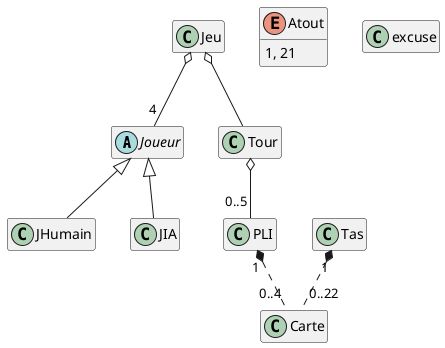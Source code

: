 @startuml

'pour cacher les attributs dans les diff class'
hide empty members

abstract class Joueur {

}

class Carte {

}

class Jeu {

}

class PLI {

}

class Tas {

}

class Tour {

}

enum Atout {
1, 21
}

class JHumain {

}

class JIA {

}

class excuse {

}


PLI "1" *.. "0..4" Carte
Tas "1" *.. "0..22" Carte

Joueur <|-- JHumain
Joueur <|-- JIA

Tour o-- "0..5" PLI
Jeu o-- "4" Joueur
Jeu o-- Tour


@enduml